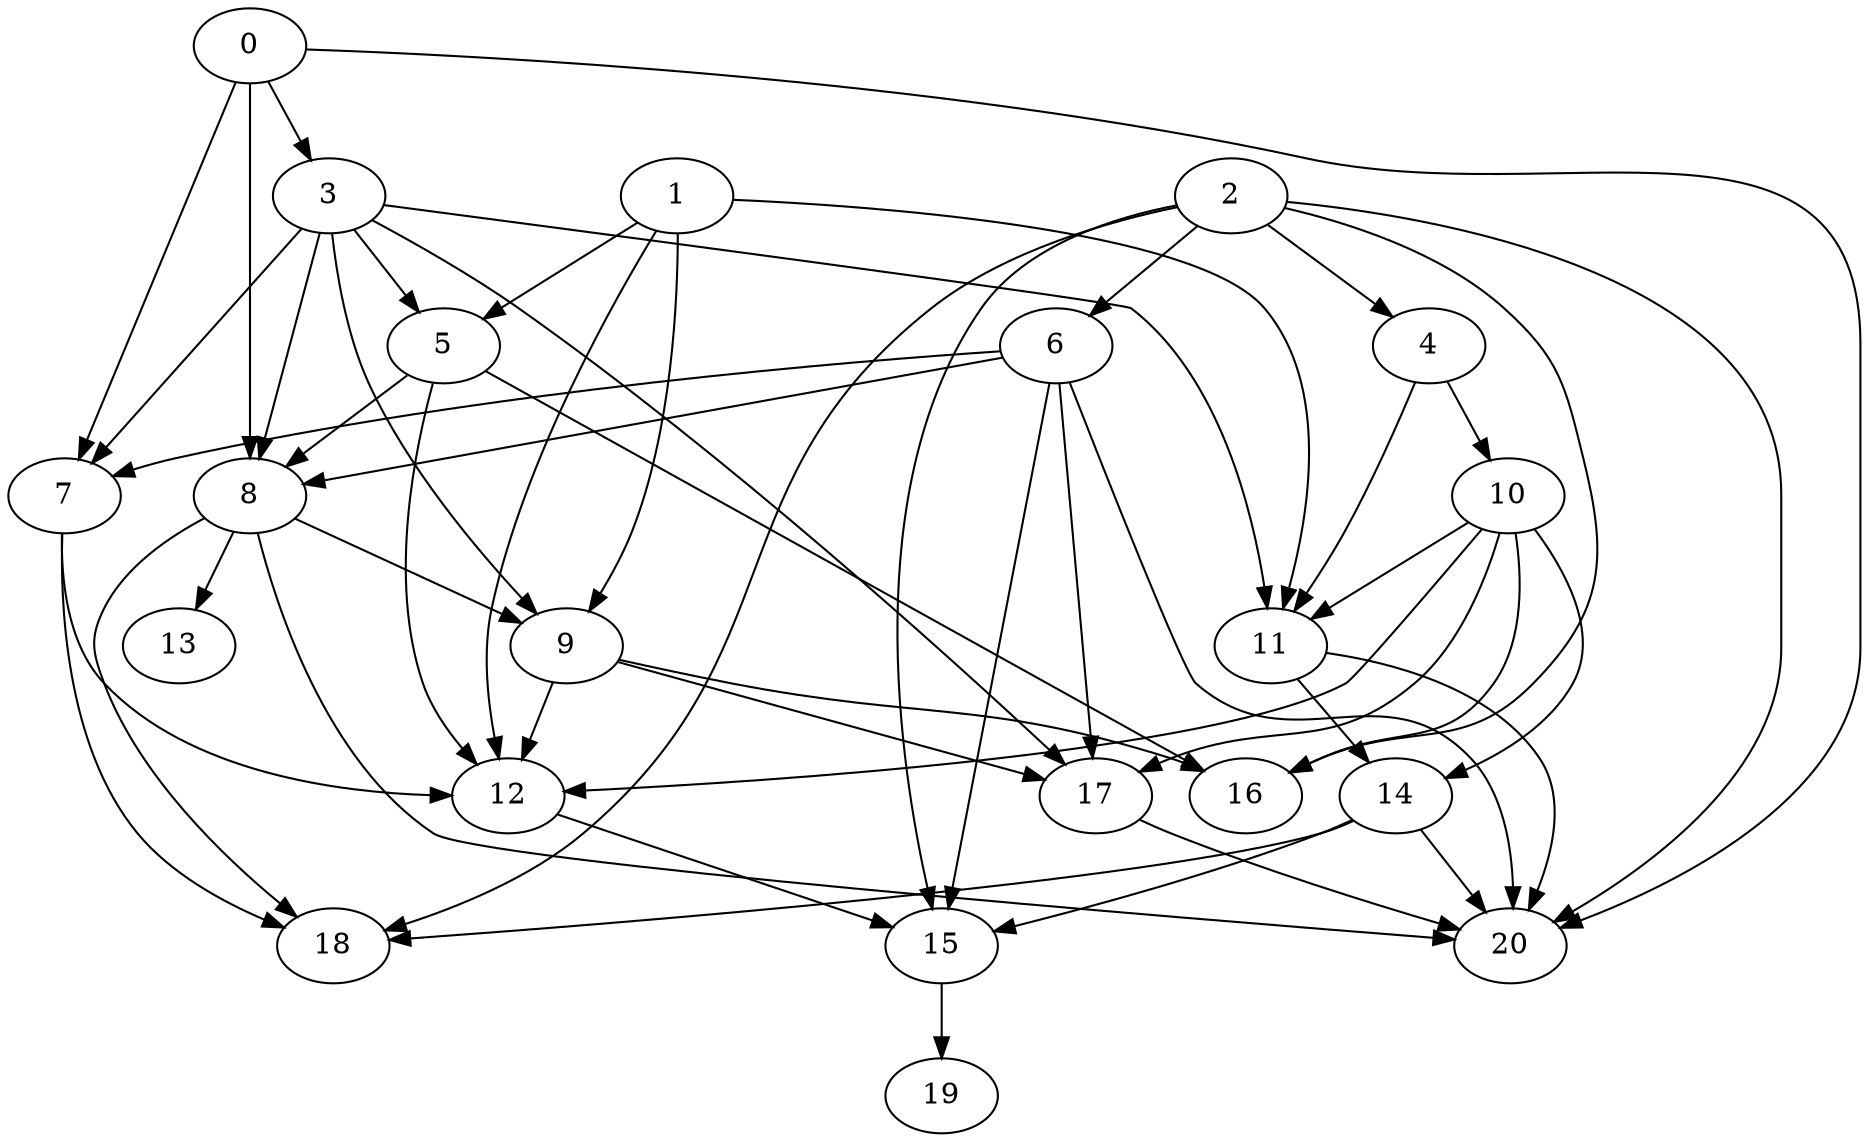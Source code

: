 digraph "Random_Nodes_21_Density_2.48_CCR_0.10_WeightType_Random_Homogeneous-4" {
0 [Weight=261];
2 [Weight=232];
1 [Weight=203];
3 [Weight=116];
4 [Weight=145];
6 [Weight=174];
5 [Weight=116];
10 [Weight=203];
8 [Weight=261];
11 [Weight=58];
7 [Weight=261];
14 [Weight=232];
9 [Weight=116];
12 [Weight=87];
17 [Weight=145];
18 [Weight=203];
15 [Weight=58];
16 [Weight=145];
13 [Weight=87];
19 [Weight=87];
20 [Weight=58];
9 -> 16 [Weight=3];
10 -> 12 [Weight=6];
0 -> 20 [Weight=4];
0 -> 8 [Weight=8];
14 -> 18 [Weight=7];
5 -> 16 [Weight=4];
9 -> 12 [Weight=9];
1 -> 9 [Weight=4];
8 -> 9 [Weight=6];
8 -> 20 [Weight=10];
15 -> 19 [Weight=2];
8 -> 18 [Weight=10];
14 -> 15 [Weight=8];
10 -> 17 [Weight=8];
2 -> 4 [Weight=7];
1 -> 12 [Weight=7];
3 -> 9 [Weight=10];
10 -> 16 [Weight=9];
4 -> 10 [Weight=7];
11 -> 20 [Weight=2];
6 -> 7 [Weight=5];
7 -> 12 [Weight=5];
0 -> 3 [Weight=2];
7 -> 18 [Weight=6];
12 -> 15 [Weight=4];
3 -> 7 [Weight=5];
8 -> 13 [Weight=10];
5 -> 8 [Weight=7];
2 -> 20 [Weight=2];
3 -> 8 [Weight=2];
6 -> 20 [Weight=4];
6 -> 15 [Weight=10];
3 -> 11 [Weight=8];
6 -> 17 [Weight=2];
14 -> 20 [Weight=9];
2 -> 16 [Weight=3];
0 -> 7 [Weight=2];
9 -> 17 [Weight=8];
6 -> 8 [Weight=5];
17 -> 20 [Weight=4];
1 -> 5 [Weight=4];
10 -> 14 [Weight=9];
2 -> 18 [Weight=10];
1 -> 11 [Weight=10];
2 -> 15 [Weight=10];
4 -> 11 [Weight=8];
10 -> 11 [Weight=2];
2 -> 6 [Weight=6];
11 -> 14 [Weight=7];
5 -> 12 [Weight=9];
3 -> 5 [Weight=10];
3 -> 17 [Weight=6];
}
